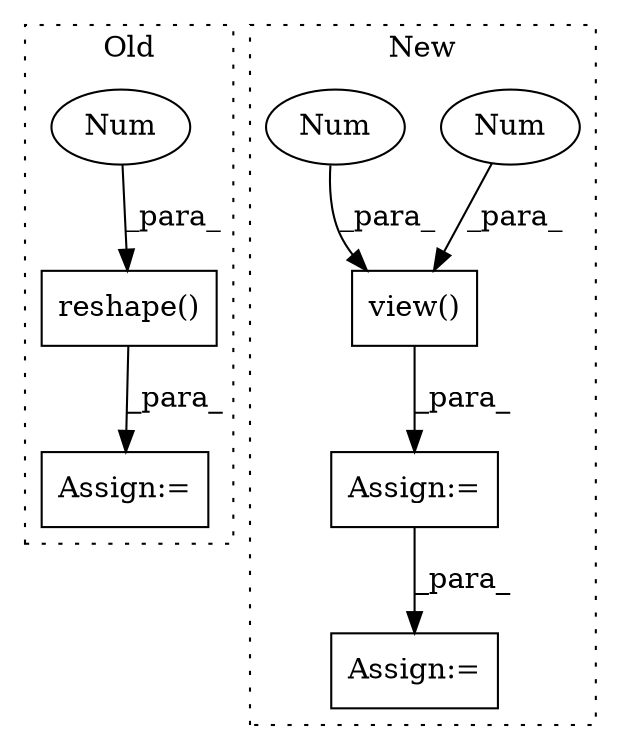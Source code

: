 digraph G {
subgraph cluster0 {
1 [label="reshape()" a="75" s="982,1006" l="19,1" shape="box"];
4 [label="Assign:=" a="68" s="979" l="3" shape="box"];
5 [label="Num" a="76" s="1001" l="2" shape="ellipse"];
label = "Old";
style="dotted";
}
subgraph cluster1 {
2 [label="view()" a="75" s="854,871" l="12,1" shape="box"];
3 [label="Num" a="76" s="866" l="2" shape="ellipse"];
6 [label="Assign:=" a="68" s="891" l="3" shape="box"];
7 [label="Assign:=" a="68" s="974" l="3" shape="box"];
8 [label="Num" a="76" s="870" l="1" shape="ellipse"];
label = "New";
style="dotted";
}
1 -> 4 [label="_para_"];
2 -> 6 [label="_para_"];
3 -> 2 [label="_para_"];
5 -> 1 [label="_para_"];
6 -> 7 [label="_para_"];
8 -> 2 [label="_para_"];
}